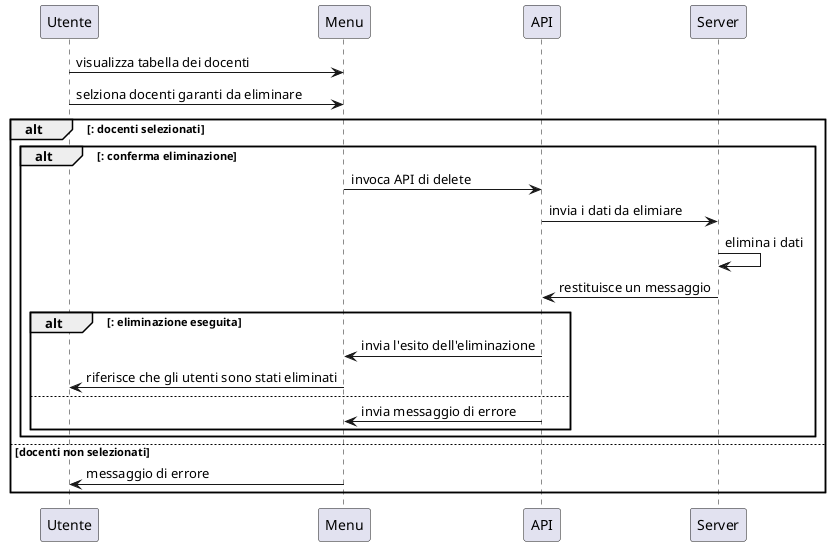 @startuml Diagramma di sequenza: rimozione dei docenti
Utente->Menu : visualizza tabella dei docenti
Utente->Menu : selziona docenti garanti da eliminare
alt : docenti selezionati
 alt : conferma eliminazione
  Menu->API : invoca API di delete
  API->Server : invia i dati da elimiare
  Server->Server : elimina i dati
  Server->API : restituisce un messaggio
  alt : eliminazione eseguita
   API->Menu : invia l'esito dell'eliminazione
   Menu->Utente : riferisce che gli utenti sono stati eliminati
  else 
   API->Menu : invia messaggio di errore
  end
 end
else docenti non selezionati
 Menu->Utente : messaggio di errore
end
@enduml

